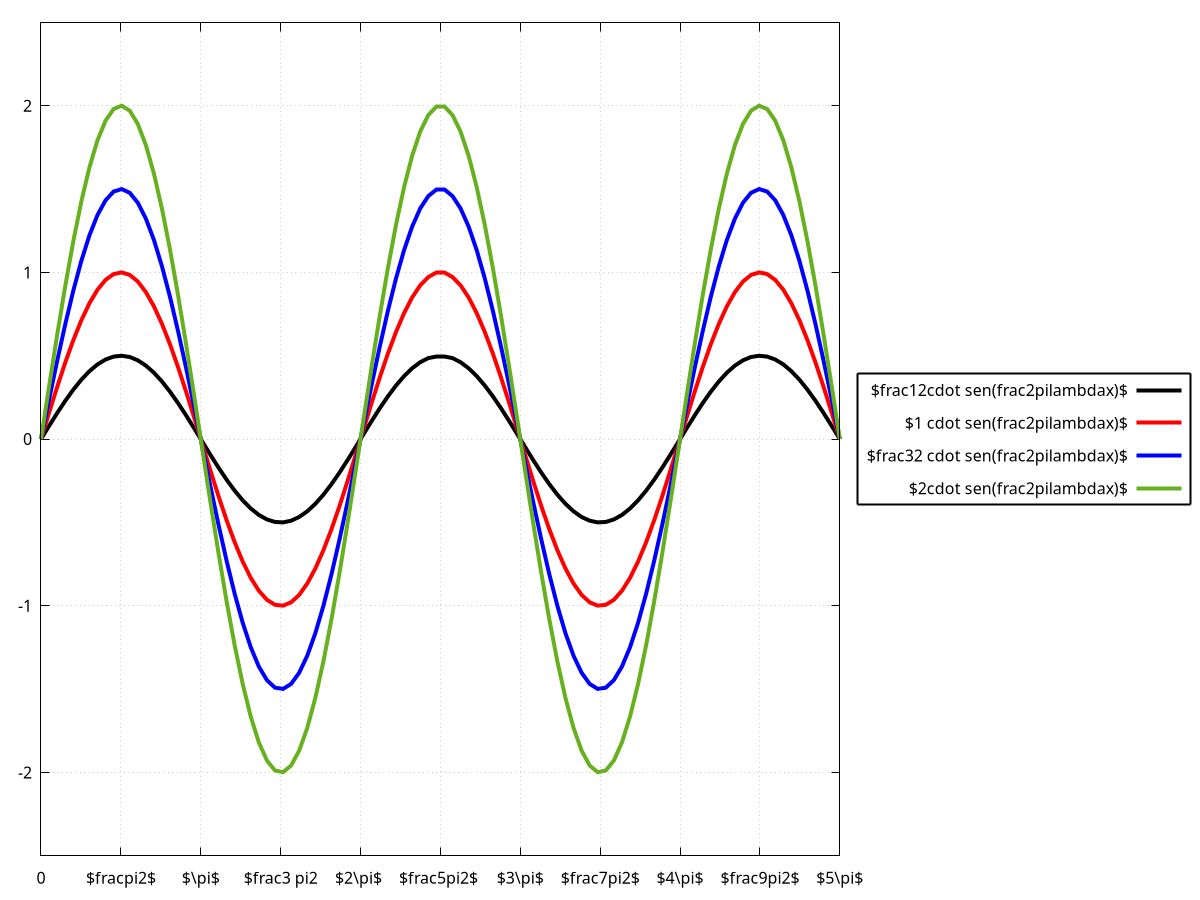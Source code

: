 set terminal epslatex standalone size 12cm,8cm
set output "stationary-wave-example.tex"
set yrange[-2.5:2.5]
set xrange[0:5*pi]

set xtics('0' 0, \
'$\frac{\pi}{2}$' 0.5*pi,\
'$\pi$' pi,\
'$\frac{3 \pi}{2}' 1.5*pi,\
'$2\pi$ ' 2*pi,\
'$\frac{5\pi}{2}$ ' 2.5*pi,\
'$3\pi$' 3*pi,\
'$\frac{7\pi}{2}$' 3.5*pi,\
'$4\pi$' 4*pi,\
'$\frac{9\pi}{2}$' 4.5*pi,\
'$5\pi$' 5*pi)


set grid

set style line 1 lt 2 lw 4 lc "black"
set style line 2 lt 2 lw 4 lc "red"
set style line 3 lt 2 lw 4 lc "blue"
set style line 4 lt 2 lw 4 lc "#67B01F"

set key right center out
set key box lt -1 lw 2
set key spacing 1.5
set key box width -3

f(x) = sin(x)

plot f(x)*0.5 ls 1 t "$\\frac{1}{2}\\cdot sen(\\frac{2\\pi}{\\lambda}x)$", f(x) ls 2 t "$1 \\cdot sen(\\frac{2\\pi}{\\lambda}x)$", 1.5*f(x) t "$\\frac{3}{2} \\cdot sen(\\frac{2\\pi}{\\lambda}x)$" ls 3 , 2*f(x) t "$2\\cdot sen(\\frac{2\\pi}{\\lambda}x)$" ls 4
